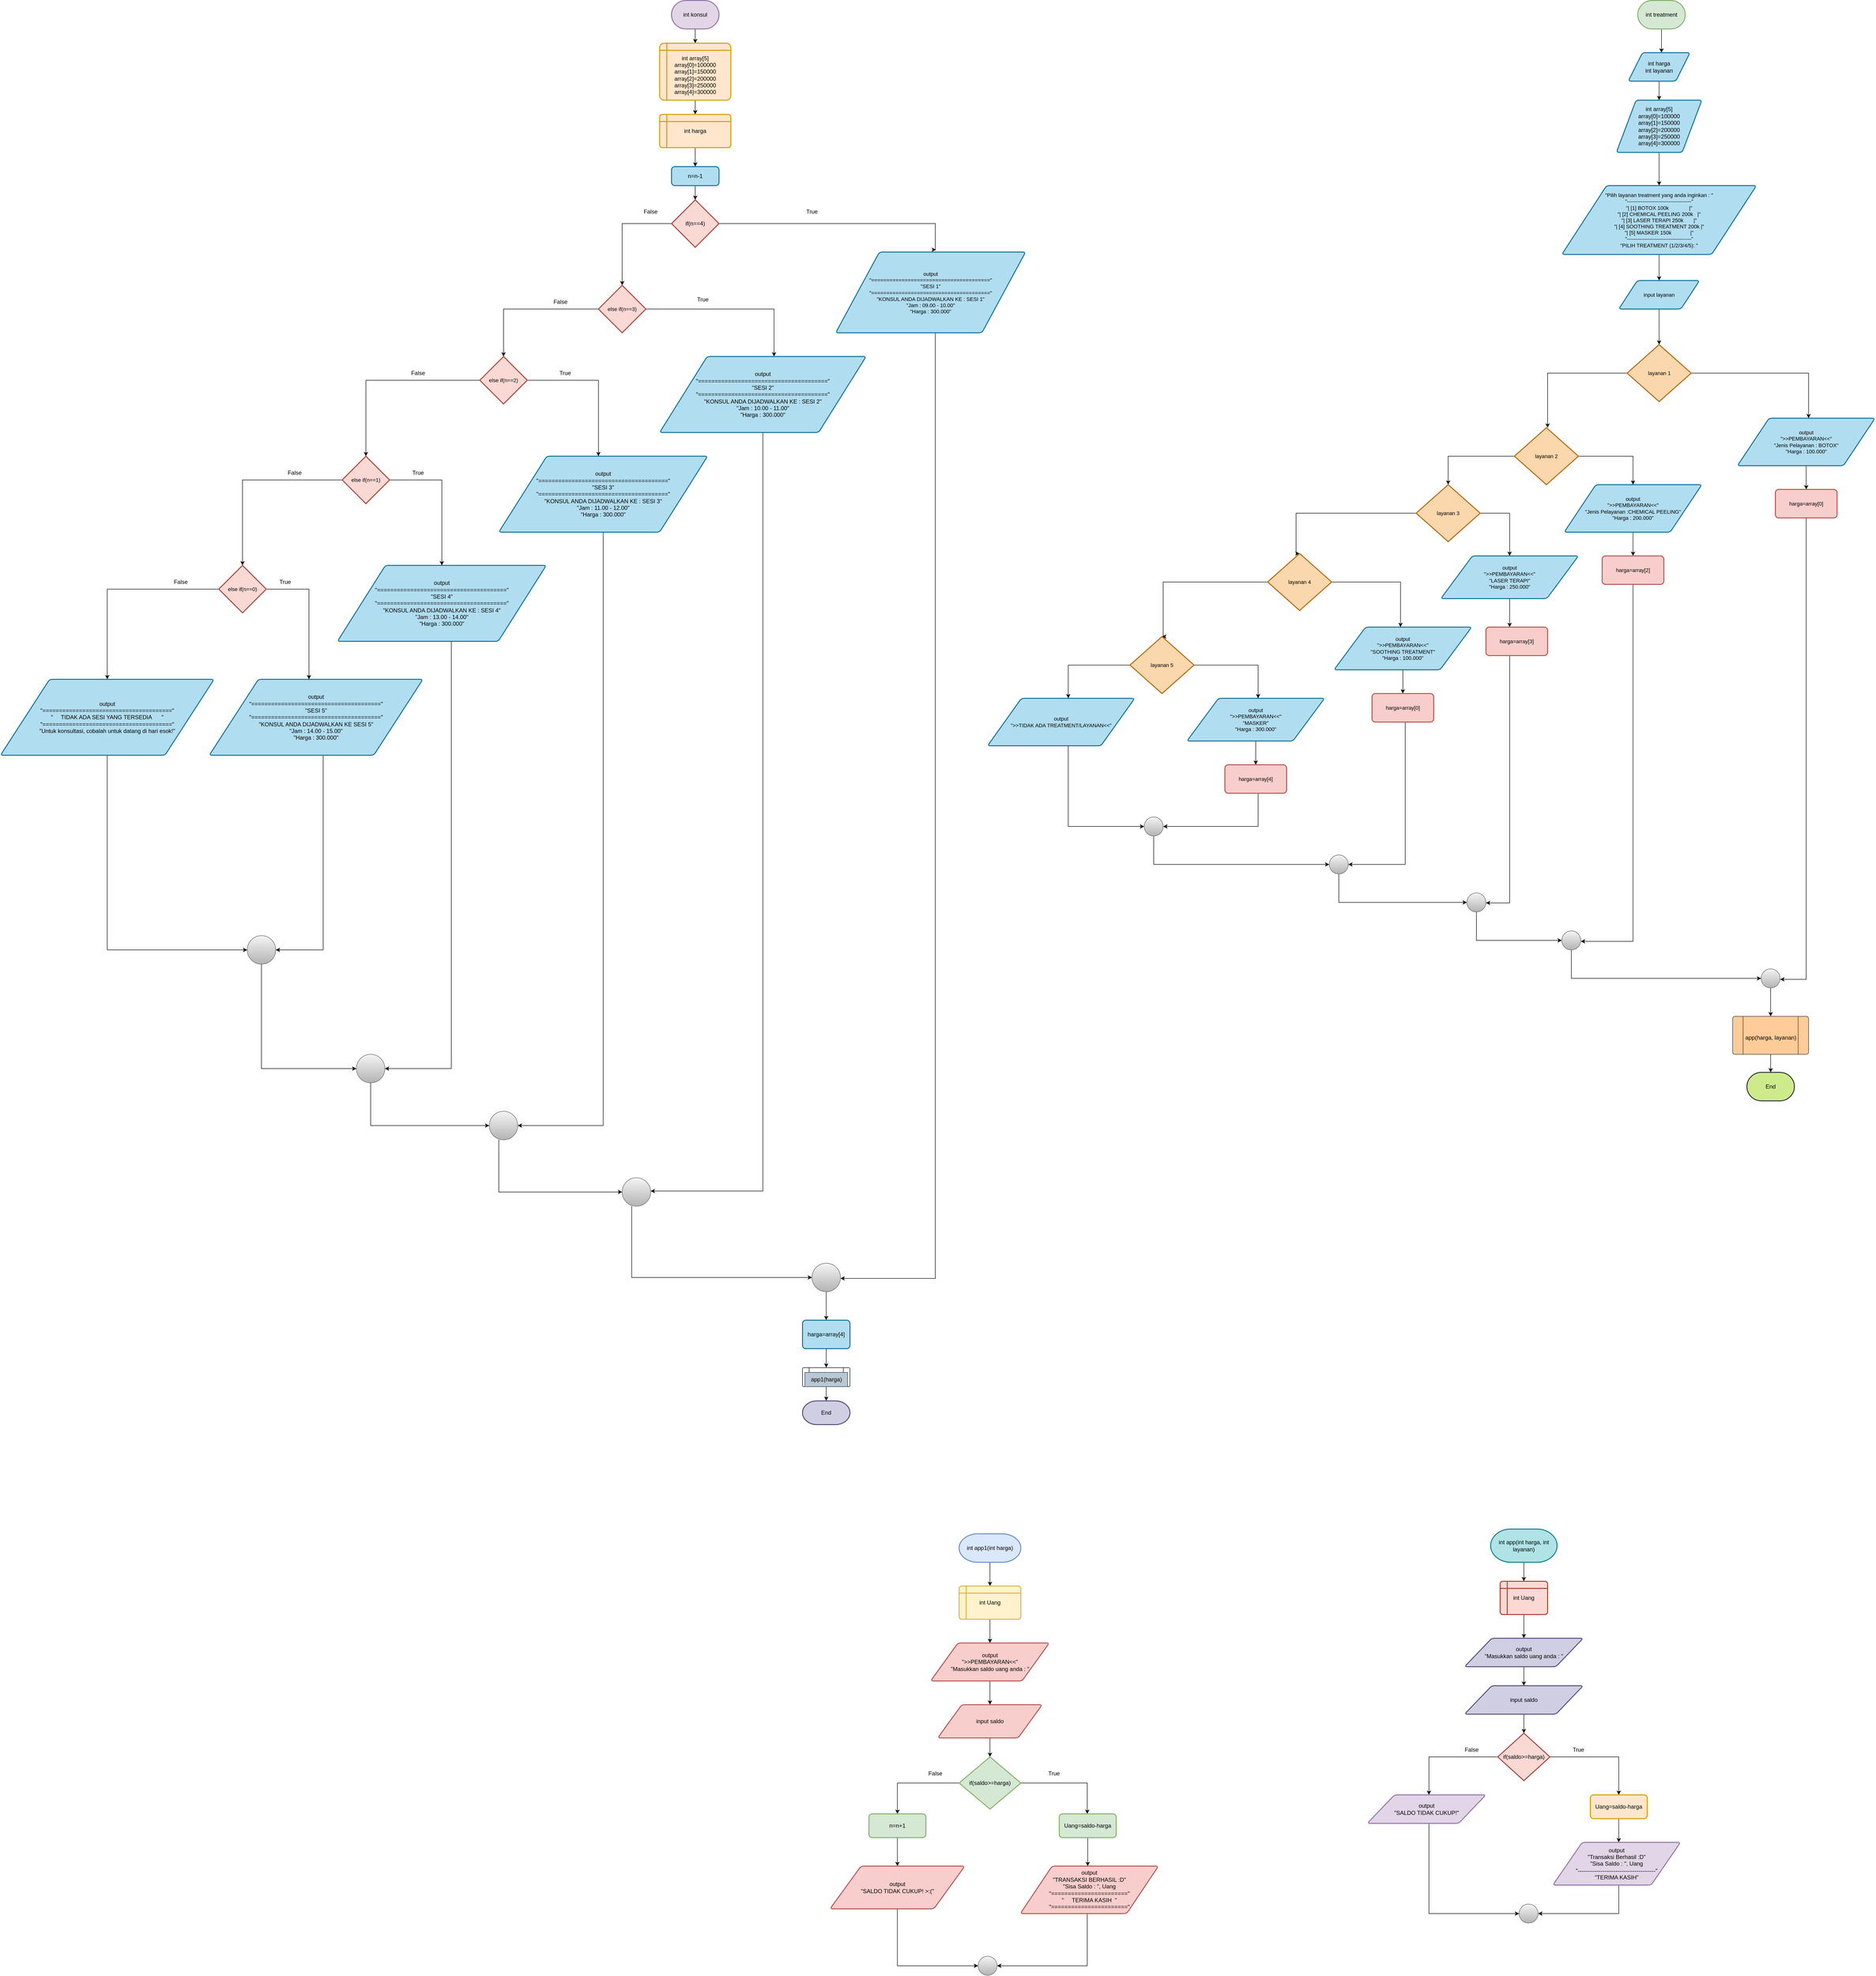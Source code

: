 <mxfile version="20.4.1" type="device"><diagram id="O1ZRAUZPv4iVuHWrABSG" name="Halaman-1"><mxGraphModel dx="5564" dy="2340" grid="1" gridSize="10" guides="1" tooltips="1" connect="1" arrows="1" fold="1" page="1" pageScale="1" pageWidth="827" pageHeight="1169" math="0" shadow="0"><root><mxCell id="0"/><mxCell id="1" parent="0"/><mxCell id="he6EL15KLY7V5rQXGlbi-2" style="edgeStyle=orthogonalEdgeStyle;rounded=0;orthogonalLoop=1;jettySize=auto;html=1;" parent="1" source="he6EL15KLY7V5rQXGlbi-1" target="he6EL15KLY7V5rQXGlbi-3" edge="1"><mxGeometry relative="1" as="geometry"><mxPoint x="414" y="120" as="targetPoint"/></mxGeometry></mxCell><mxCell id="he6EL15KLY7V5rQXGlbi-1" value="int konsul" style="strokeWidth=2;html=1;shape=mxgraph.flowchart.terminator;whiteSpace=wrap;fillColor=#e1d5e7;strokeColor=#9673a6;" parent="1" vertex="1"><mxGeometry x="364" y="20" width="100" height="60" as="geometry"/></mxCell><mxCell id="he6EL15KLY7V5rQXGlbi-5" style="edgeStyle=orthogonalEdgeStyle;rounded=0;orthogonalLoop=1;jettySize=auto;html=1;" parent="1" source="he6EL15KLY7V5rQXGlbi-3" edge="1"><mxGeometry relative="1" as="geometry"><mxPoint x="414" y="260" as="targetPoint"/></mxGeometry></mxCell><mxCell id="he6EL15KLY7V5rQXGlbi-3" value="&lt;br&gt;&lt;div&gt;int array[5]&lt;/div&gt;&lt;div&gt;array[0]=100000&lt;/div&gt;&lt;div&gt;array[1]=150000&lt;/div&gt;&lt;div&gt;array[2]=200000&lt;/div&gt;&lt;div&gt;array[3]=250000&lt;/div&gt;&lt;div&gt;array[4]=300000&lt;/div&gt;" style="shape=internalStorage;whiteSpace=wrap;html=1;dx=15;dy=15;rounded=1;arcSize=8;strokeWidth=2;fillColor=#ffe6cc;strokeColor=#d79b00;" parent="1" vertex="1"><mxGeometry x="339" y="110" width="150" height="120" as="geometry"/></mxCell><mxCell id="he6EL15KLY7V5rQXGlbi-7" style="edgeStyle=orthogonalEdgeStyle;rounded=0;orthogonalLoop=1;jettySize=auto;html=1;entryX=0.5;entryY=0;entryDx=0;entryDy=0;" parent="1" source="he6EL15KLY7V5rQXGlbi-4" target="he6EL15KLY7V5rQXGlbi-6" edge="1"><mxGeometry relative="1" as="geometry"/></mxCell><mxCell id="he6EL15KLY7V5rQXGlbi-4" value="int harga" style="shape=internalStorage;whiteSpace=wrap;html=1;dx=15;dy=15;rounded=1;arcSize=8;strokeWidth=2;fillColor=#ffe6cc;strokeColor=#d79b00;" parent="1" vertex="1"><mxGeometry x="339" y="260" width="150" height="70" as="geometry"/></mxCell><mxCell id="he6EL15KLY7V5rQXGlbi-8" style="edgeStyle=orthogonalEdgeStyle;rounded=0;orthogonalLoop=1;jettySize=auto;html=1;" parent="1" source="he6EL15KLY7V5rQXGlbi-6" target="he6EL15KLY7V5rQXGlbi-9" edge="1"><mxGeometry relative="1" as="geometry"><mxPoint x="414" y="440" as="targetPoint"/></mxGeometry></mxCell><mxCell id="he6EL15KLY7V5rQXGlbi-6" value="n=n-1" style="rounded=1;whiteSpace=wrap;html=1;absoluteArcSize=1;arcSize=14;strokeWidth=2;fillColor=#b1ddf0;strokeColor=#10739e;" parent="1" vertex="1"><mxGeometry x="364" y="370" width="100" height="40" as="geometry"/></mxCell><mxCell id="pdS1WHTxFjm4TJ3NoLEW-1" style="edgeStyle=orthogonalEdgeStyle;rounded=0;orthogonalLoop=1;jettySize=auto;html=1;entryX=0.5;entryY=0;entryDx=0;entryDy=0;entryPerimeter=0;" parent="1" source="he6EL15KLY7V5rQXGlbi-9" target="he6EL15KLY7V5rQXGlbi-14" edge="1"><mxGeometry relative="1" as="geometry"/></mxCell><mxCell id="ddbfSsPM54W3wrU79v9C-1" style="edgeStyle=orthogonalEdgeStyle;rounded=0;orthogonalLoop=1;jettySize=auto;html=1;entryX=0.528;entryY=-0.028;entryDx=0;entryDy=0;entryPerimeter=0;" edge="1" parent="1" source="he6EL15KLY7V5rQXGlbi-9" target="he6EL15KLY7V5rQXGlbi-11"><mxGeometry relative="1" as="geometry"><mxPoint x="920" y="490" as="targetPoint"/><Array as="points"><mxPoint x="920" y="490"/><mxPoint x="920" y="545"/></Array></mxGeometry></mxCell><mxCell id="he6EL15KLY7V5rQXGlbi-9" value="&lt;span style=&quot;&quot;&gt;&#9;&lt;/span&gt;if(n==4)" style="strokeWidth=2;html=1;shape=mxgraph.flowchart.decision;whiteSpace=wrap;fillColor=#fad9d5;strokeColor=#ae4132;" parent="1" vertex="1"><mxGeometry x="364" y="440" width="100" height="100" as="geometry"/></mxCell><mxCell id="pdS1WHTxFjm4TJ3NoLEW-65" style="edgeStyle=orthogonalEdgeStyle;rounded=0;orthogonalLoop=1;jettySize=auto;html=1;" parent="1" source="he6EL15KLY7V5rQXGlbi-11" edge="1"><mxGeometry relative="1" as="geometry"><mxPoint x="720" y="2712" as="targetPoint"/><Array as="points"><mxPoint x="920" y="2712"/></Array></mxGeometry></mxCell><mxCell id="he6EL15KLY7V5rQXGlbi-11" value="&lt;div style=&quot;&quot;&gt;&lt;span style=&quot;font-size: 11px; background-color: initial;&quot;&gt;output&lt;/span&gt;&lt;/div&gt;&lt;div style=&quot;font-size: 11px;&quot;&gt;&lt;font style=&quot;font-size: 11px;&quot;&gt;&quot;=======================================&quot;&lt;/font&gt;&lt;/div&gt;&lt;div style=&quot;font-size: 11px;&quot;&gt;&lt;font style=&quot;font-size: 11px;&quot;&gt;&quot;SESI 1&quot;&lt;/font&gt;&lt;/div&gt;&lt;div style=&quot;font-size: 11px;&quot;&gt;&lt;font style=&quot;font-size: 11px;&quot;&gt;&quot;=======================================&quot;&lt;/font&gt;&lt;/div&gt;&lt;div style=&quot;font-size: 11px;&quot;&gt;&lt;font style=&quot;font-size: 11px;&quot;&gt;&quot;KONSUL ANDA DIJADWALKAN KE : SESI 1&quot;&lt;/font&gt;&lt;/div&gt;&lt;div style=&quot;font-size: 11px;&quot;&gt;&lt;font style=&quot;font-size: 11px;&quot;&gt;&quot;Jam : 09.00 - 10.00&quot;&lt;/font&gt;&lt;/div&gt;&lt;div style=&quot;font-size: 11px;&quot;&gt;&lt;font style=&quot;font-size: 11px;&quot;&gt;&quot;Harga : 300.000&quot;&lt;/font&gt;&lt;/div&gt;" style="shape=parallelogram;html=1;strokeWidth=2;perimeter=parallelogramPerimeter;whiteSpace=wrap;rounded=1;arcSize=12;size=0.23;align=center;fillColor=#b1ddf0;strokeColor=#10739e;" parent="1" vertex="1"><mxGeometry x="710" y="550" width="400" height="170" as="geometry"/></mxCell><mxCell id="pdS1WHTxFjm4TJ3NoLEW-7" style="edgeStyle=orthogonalEdgeStyle;rounded=0;orthogonalLoop=1;jettySize=auto;html=1;entryX=0.5;entryY=0;entryDx=0;entryDy=0;entryPerimeter=0;" parent="1" source="he6EL15KLY7V5rQXGlbi-14" target="pdS1WHTxFjm4TJ3NoLEW-12" edge="1"><mxGeometry relative="1" as="geometry"><mxPoint x="10" y="760" as="targetPoint"/><Array as="points"><mxPoint x="10" y="670"/></Array></mxGeometry></mxCell><mxCell id="pdS1WHTxFjm4TJ3NoLEW-11" style="edgeStyle=orthogonalEdgeStyle;rounded=0;orthogonalLoop=1;jettySize=auto;html=1;" parent="1" source="he6EL15KLY7V5rQXGlbi-14" target="pdS1WHTxFjm4TJ3NoLEW-2" edge="1"><mxGeometry relative="1" as="geometry"><mxPoint x="580" y="670" as="targetPoint"/><Array as="points"><mxPoint x="580" y="670"/></Array></mxGeometry></mxCell><mxCell id="he6EL15KLY7V5rQXGlbi-14" value="else if(n==3)" style="strokeWidth=2;html=1;shape=mxgraph.flowchart.decision;whiteSpace=wrap;fontSize=11;fillColor=#fad9d5;strokeColor=#ae4132;" parent="1" vertex="1"><mxGeometry x="210" y="620" width="100" height="100" as="geometry"/></mxCell><mxCell id="pdS1WHTxFjm4TJ3NoLEW-61" style="edgeStyle=orthogonalEdgeStyle;rounded=0;orthogonalLoop=1;jettySize=auto;html=1;" parent="1" source="pdS1WHTxFjm4TJ3NoLEW-2" edge="1"><mxGeometry relative="1" as="geometry"><mxPoint x="320" y="2528" as="targetPoint"/><Array as="points"><mxPoint x="557" y="2528"/></Array></mxGeometry></mxCell><mxCell id="pdS1WHTxFjm4TJ3NoLEW-2" value="&lt;div style=&quot;&quot;&gt;&lt;div&gt;output&lt;/div&gt;&lt;div&gt;&quot;=======================================&quot;&lt;/div&gt;&lt;div&gt;&quot;SESI 2&quot;&lt;/div&gt;&lt;div&gt;&quot;=======================================&quot;&lt;/div&gt;&lt;div&gt;&quot;KONSUL ANDA DIJADWALKAN KE : SESI 2&quot;&lt;/div&gt;&lt;div&gt;&quot;Jam : 10.00 - 11.00&quot;&lt;/div&gt;&lt;div&gt;&quot;Harga : 300.000&quot;&lt;/div&gt;&lt;/div&gt;" style="shape=parallelogram;html=1;strokeWidth=2;perimeter=parallelogramPerimeter;whiteSpace=wrap;rounded=1;arcSize=12;size=0.23;align=center;fillColor=#b1ddf0;strokeColor=#10739e;" parent="1" vertex="1"><mxGeometry x="339" y="770" width="435" height="160" as="geometry"/></mxCell><mxCell id="pdS1WHTxFjm4TJ3NoLEW-17" value="" style="edgeStyle=orthogonalEdgeStyle;rounded=0;orthogonalLoop=1;jettySize=auto;html=1;" parent="1" source="pdS1WHTxFjm4TJ3NoLEW-12" edge="1"><mxGeometry relative="1" as="geometry"><mxPoint x="210" y="980" as="targetPoint"/><Array as="points"><mxPoint x="210" y="820"/></Array></mxGeometry></mxCell><mxCell id="pdS1WHTxFjm4TJ3NoLEW-21" style="edgeStyle=orthogonalEdgeStyle;rounded=0;orthogonalLoop=1;jettySize=auto;html=1;" parent="1" source="pdS1WHTxFjm4TJ3NoLEW-12" edge="1"><mxGeometry relative="1" as="geometry"><mxPoint x="-280" y="980" as="targetPoint"/><Array as="points"><mxPoint x="-280" y="820"/></Array></mxGeometry></mxCell><mxCell id="pdS1WHTxFjm4TJ3NoLEW-12" value="else if(n==2)" style="strokeWidth=2;html=1;shape=mxgraph.flowchart.decision;whiteSpace=wrap;fontSize=11;fillColor=#fad9d5;strokeColor=#ae4132;" parent="1" vertex="1"><mxGeometry x="-40" y="770" width="100" height="100" as="geometry"/></mxCell><mxCell id="pdS1WHTxFjm4TJ3NoLEW-13" value="True" style="text;html=1;strokeColor=none;fillColor=none;align=center;verticalAlign=middle;whiteSpace=wrap;rounded=0;" parent="1" vertex="1"><mxGeometry x="400" y="640" width="60" height="20" as="geometry"/></mxCell><mxCell id="pdS1WHTxFjm4TJ3NoLEW-15" value="False" style="text;html=1;strokeColor=none;fillColor=none;align=center;verticalAlign=middle;whiteSpace=wrap;rounded=0;" parent="1" vertex="1"><mxGeometry x="100" y="640" width="60" height="30" as="geometry"/></mxCell><mxCell id="pdS1WHTxFjm4TJ3NoLEW-54" style="edgeStyle=orthogonalEdgeStyle;rounded=0;orthogonalLoop=1;jettySize=auto;html=1;entryX=1;entryY=0.5;entryDx=0;entryDy=0;entryPerimeter=0;" parent="1" source="pdS1WHTxFjm4TJ3NoLEW-19" target="pdS1WHTxFjm4TJ3NoLEW-56" edge="1"><mxGeometry relative="1" as="geometry"><mxPoint x="70" y="2390" as="targetPoint"/><Array as="points"><mxPoint x="220" y="2390"/></Array></mxGeometry></mxCell><mxCell id="pdS1WHTxFjm4TJ3NoLEW-19" value="&lt;div style=&quot;&quot;&gt;output&lt;/div&gt;&lt;div style=&quot;&quot;&gt;&lt;div&gt;&quot;=======================================&quot;&lt;/div&gt;&lt;div&gt;&quot;SESI 3&quot;&lt;/div&gt;&lt;div&gt;&quot;=======================================&quot;&lt;/div&gt;&lt;div&gt;&quot;KONSUL ANDA DIJADWALKAN KE : SESI 3&quot;&lt;/div&gt;&lt;div&gt;&quot;Jam : 11.00 - 12.00&quot;&lt;/div&gt;&lt;div&gt;&quot;Harga : 300.000&quot;&lt;/div&gt;&lt;/div&gt;" style="shape=parallelogram;html=1;strokeWidth=2;perimeter=parallelogramPerimeter;whiteSpace=wrap;rounded=1;arcSize=12;size=0.23;align=center;fillColor=#b1ddf0;strokeColor=#10739e;" parent="1" vertex="1"><mxGeometry y="980" width="440" height="160" as="geometry"/></mxCell><mxCell id="pdS1WHTxFjm4TJ3NoLEW-20" value="True" style="text;html=1;strokeColor=none;fillColor=none;align=center;verticalAlign=middle;whiteSpace=wrap;rounded=0;" parent="1" vertex="1"><mxGeometry x="110" y="790" width="60" height="30" as="geometry"/></mxCell><mxCell id="pdS1WHTxFjm4TJ3NoLEW-23" style="edgeStyle=orthogonalEdgeStyle;rounded=0;orthogonalLoop=1;jettySize=auto;html=1;" parent="1" source="pdS1WHTxFjm4TJ3NoLEW-22" edge="1"><mxGeometry relative="1" as="geometry"><mxPoint x="-120" y="1210" as="targetPoint"/><Array as="points"><mxPoint x="-120" y="1030"/></Array></mxGeometry></mxCell><mxCell id="pdS1WHTxFjm4TJ3NoLEW-25" style="edgeStyle=orthogonalEdgeStyle;rounded=0;orthogonalLoop=1;jettySize=auto;html=1;" parent="1" source="pdS1WHTxFjm4TJ3NoLEW-22" edge="1"><mxGeometry relative="1" as="geometry"><mxPoint x="-540" y="1210" as="targetPoint"/><Array as="points"><mxPoint x="-540" y="1030"/></Array></mxGeometry></mxCell><mxCell id="pdS1WHTxFjm4TJ3NoLEW-22" value="else if(n==1)" style="strokeWidth=2;html=1;shape=mxgraph.flowchart.decision;whiteSpace=wrap;fontSize=11;fillColor=#fad9d5;strokeColor=#ae4132;" parent="1" vertex="1"><mxGeometry x="-330" y="980" width="100" height="100" as="geometry"/></mxCell><mxCell id="pdS1WHTxFjm4TJ3NoLEW-50" style="edgeStyle=orthogonalEdgeStyle;rounded=0;orthogonalLoop=1;jettySize=auto;html=1;entryX=1;entryY=0.5;entryDx=0;entryDy=0;entryPerimeter=0;" parent="1" source="pdS1WHTxFjm4TJ3NoLEW-24" target="pdS1WHTxFjm4TJ3NoLEW-52" edge="1"><mxGeometry relative="1" as="geometry"><mxPoint x="-230" y="2270" as="targetPoint"/><Array as="points"><mxPoint x="-100" y="2270"/></Array></mxGeometry></mxCell><mxCell id="pdS1WHTxFjm4TJ3NoLEW-24" value="&lt;div style=&quot;&quot;&gt;output&lt;/div&gt;&lt;div style=&quot;&quot;&gt;&lt;div&gt;&quot;=======================================&quot;&lt;/div&gt;&lt;div&gt;&quot;SESI 4&quot;&lt;/div&gt;&lt;div&gt;&quot;=======================================&quot;&lt;/div&gt;&lt;div&gt;&quot;KONSUL ANDA DIJADWALKAN KE : SESI 4&quot;&lt;/div&gt;&lt;div&gt;&quot;Jam : 13.00 - 14.00&quot;&lt;/div&gt;&lt;div&gt;&quot;Harga : 300.000&quot;&lt;/div&gt;&lt;/div&gt;" style="shape=parallelogram;html=1;strokeWidth=2;perimeter=parallelogramPerimeter;whiteSpace=wrap;rounded=1;arcSize=12;size=0.23;align=center;fillColor=#b1ddf0;strokeColor=#10739e;" parent="1" vertex="1"><mxGeometry x="-340" y="1210" width="440" height="160" as="geometry"/></mxCell><mxCell id="pdS1WHTxFjm4TJ3NoLEW-27" style="edgeStyle=orthogonalEdgeStyle;rounded=0;orthogonalLoop=1;jettySize=auto;html=1;" parent="1" source="pdS1WHTxFjm4TJ3NoLEW-26" edge="1"><mxGeometry relative="1" as="geometry"><mxPoint x="-400" y="1450" as="targetPoint"/><Array as="points"><mxPoint x="-400" y="1260"/></Array></mxGeometry></mxCell><mxCell id="ywxwC7CIy42rauaIwRiZ-1" style="edgeStyle=orthogonalEdgeStyle;rounded=0;orthogonalLoop=1;jettySize=auto;html=1;entryX=0.5;entryY=0;entryDx=0;entryDy=0;" parent="1" source="pdS1WHTxFjm4TJ3NoLEW-26" target="pdS1WHTxFjm4TJ3NoLEW-40" edge="1"><mxGeometry relative="1" as="geometry"/></mxCell><mxCell id="pdS1WHTxFjm4TJ3NoLEW-26" value="else if(n==0)" style="strokeWidth=2;html=1;shape=mxgraph.flowchart.decision;whiteSpace=wrap;fontSize=11;fillColor=#fad9d5;strokeColor=#ae4132;" parent="1" vertex="1"><mxGeometry x="-590" y="1210" width="100" height="100" as="geometry"/></mxCell><mxCell id="pdS1WHTxFjm4TJ3NoLEW-30" value="False" style="text;html=1;strokeColor=none;fillColor=none;align=center;verticalAlign=middle;whiteSpace=wrap;rounded=0;" parent="1" vertex="1"><mxGeometry x="-200" y="790" width="60" height="30" as="geometry"/></mxCell><mxCell id="pdS1WHTxFjm4TJ3NoLEW-31" value="True" style="text;html=1;strokeColor=none;fillColor=none;align=center;verticalAlign=middle;whiteSpace=wrap;rounded=0;" parent="1" vertex="1"><mxGeometry x="-200" y="1000" width="60" height="30" as="geometry"/></mxCell><mxCell id="pdS1WHTxFjm4TJ3NoLEW-32" value="False" style="text;html=1;strokeColor=none;fillColor=none;align=center;verticalAlign=middle;whiteSpace=wrap;rounded=0;" parent="1" vertex="1"><mxGeometry x="-460" y="1000" width="60" height="30" as="geometry"/></mxCell><mxCell id="pdS1WHTxFjm4TJ3NoLEW-34" value="False" style="text;html=1;strokeColor=none;fillColor=none;align=center;verticalAlign=middle;whiteSpace=wrap;rounded=0;" parent="1" vertex="1"><mxGeometry x="-700" y="1230" width="60" height="30" as="geometry"/></mxCell><mxCell id="pdS1WHTxFjm4TJ3NoLEW-48" style="edgeStyle=orthogonalEdgeStyle;rounded=0;orthogonalLoop=1;jettySize=auto;html=1;" parent="1" source="pdS1WHTxFjm4TJ3NoLEW-35" edge="1"><mxGeometry relative="1" as="geometry"><mxPoint x="-470" y="2020" as="targetPoint"/><Array as="points"><mxPoint x="-370" y="2020"/></Array></mxGeometry></mxCell><mxCell id="pdS1WHTxFjm4TJ3NoLEW-35" value="&lt;div style=&quot;&quot;&gt;output&lt;/div&gt;&lt;div style=&quot;&quot;&gt;&lt;div&gt;&quot;=======================================&quot;&lt;/div&gt;&lt;div&gt;&quot;SESI 5&quot;&lt;/div&gt;&lt;div&gt;&quot;=======================================&quot;&lt;/div&gt;&lt;div&gt;&quot;KONSUL ANDA DIJADWALKAN KE SESI 5&quot;&lt;/div&gt;&lt;div&gt;&quot;Jam : 14.00 - 15.00&quot;&lt;/div&gt;&lt;div&gt;&quot;Harga : 300.000&quot;&lt;/div&gt;&lt;/div&gt;" style="shape=parallelogram;html=1;strokeWidth=2;perimeter=parallelogramPerimeter;whiteSpace=wrap;rounded=1;arcSize=12;size=0.23;align=center;fillColor=#b1ddf0;strokeColor=#10739e;" parent="1" vertex="1"><mxGeometry x="-610" y="1450" width="450" height="160" as="geometry"/></mxCell><mxCell id="ywxwC7CIy42rauaIwRiZ-2" style="edgeStyle=orthogonalEdgeStyle;rounded=0;orthogonalLoop=1;jettySize=auto;html=1;entryX=0;entryY=0.5;entryDx=0;entryDy=0;entryPerimeter=0;exitX=0.5;exitY=1;exitDx=0;exitDy=0;" parent="1" source="pdS1WHTxFjm4TJ3NoLEW-40" target="pdS1WHTxFjm4TJ3NoLEW-49" edge="1"><mxGeometry relative="1" as="geometry"/></mxCell><mxCell id="pdS1WHTxFjm4TJ3NoLEW-40" value="&lt;div style=&quot;&quot;&gt;output&lt;/div&gt;&lt;div style=&quot;&quot;&gt;&lt;div&gt;&quot;=======================================&quot;&lt;/div&gt;&lt;div&gt;&quot;&amp;nbsp; &amp;nbsp; &amp;nbsp;TIDAK ADA SESI YANG TERSEDIA&amp;nbsp; &amp;nbsp; &amp;nbsp; &quot;&lt;/div&gt;&lt;div&gt;&quot;=======================================&quot;&lt;/div&gt;&lt;div&gt;&quot;Untuk konsultasi, cobalah untuk datang di hari esok!&quot;&lt;/div&gt;&lt;/div&gt;" style="shape=parallelogram;html=1;strokeWidth=2;perimeter=parallelogramPerimeter;whiteSpace=wrap;rounded=1;arcSize=12;size=0.23;align=center;fillColor=#b1ddf0;strokeColor=#10739e;" parent="1" vertex="1"><mxGeometry x="-1050" y="1450" width="450" height="160" as="geometry"/></mxCell><mxCell id="pdS1WHTxFjm4TJ3NoLEW-51" style="edgeStyle=orthogonalEdgeStyle;rounded=0;orthogonalLoop=1;jettySize=auto;html=1;" parent="1" source="pdS1WHTxFjm4TJ3NoLEW-49" edge="1"><mxGeometry relative="1" as="geometry"><mxPoint x="-300" y="2270" as="targetPoint"/><Array as="points"><mxPoint x="-500" y="2270"/></Array></mxGeometry></mxCell><mxCell id="pdS1WHTxFjm4TJ3NoLEW-49" value="" style="verticalLabelPosition=bottom;verticalAlign=top;html=1;shape=mxgraph.flowchart.on-page_reference;shadow=0;fillColor=#f5f5f5;strokeColor=#666666;gradientColor=#b3b3b3;" parent="1" vertex="1"><mxGeometry x="-530" y="1990" width="60" height="60" as="geometry"/></mxCell><mxCell id="pdS1WHTxFjm4TJ3NoLEW-55" style="edgeStyle=orthogonalEdgeStyle;rounded=0;orthogonalLoop=1;jettySize=auto;html=1;" parent="1" source="pdS1WHTxFjm4TJ3NoLEW-52" edge="1"><mxGeometry relative="1" as="geometry"><mxPoint x="-20" y="2390" as="targetPoint"/><Array as="points"><mxPoint x="-270" y="2390"/><mxPoint x="-20" y="2390"/></Array></mxGeometry></mxCell><mxCell id="pdS1WHTxFjm4TJ3NoLEW-52" value="" style="verticalLabelPosition=bottom;verticalAlign=top;html=1;shape=mxgraph.flowchart.on-page_reference;shadow=0;fillColor=#f5f5f5;strokeColor=#666666;gradientColor=#b3b3b3;" parent="1" vertex="1"><mxGeometry x="-300" y="2240" width="60" height="60" as="geometry"/></mxCell><mxCell id="pdS1WHTxFjm4TJ3NoLEW-62" style="edgeStyle=orthogonalEdgeStyle;rounded=0;orthogonalLoop=1;jettySize=auto;html=1;" parent="1" source="pdS1WHTxFjm4TJ3NoLEW-56" edge="1"><mxGeometry relative="1" as="geometry"><mxPoint x="260" y="2530" as="targetPoint"/><Array as="points"><mxPoint y="2530"/><mxPoint x="240" y="2530"/></Array></mxGeometry></mxCell><mxCell id="pdS1WHTxFjm4TJ3NoLEW-56" value="" style="verticalLabelPosition=bottom;verticalAlign=top;html=1;shape=mxgraph.flowchart.on-page_reference;shadow=0;fillColor=#f5f5f5;strokeColor=#666666;gradientColor=#b3b3b3;" parent="1" vertex="1"><mxGeometry x="-20" y="2360" width="60" height="60" as="geometry"/></mxCell><mxCell id="pdS1WHTxFjm4TJ3NoLEW-57" value="True" style="text;html=1;strokeColor=none;fillColor=none;align=center;verticalAlign=middle;whiteSpace=wrap;rounded=0;" parent="1" vertex="1"><mxGeometry x="-480" y="1230" width="60" height="30" as="geometry"/></mxCell><mxCell id="pdS1WHTxFjm4TJ3NoLEW-58" value="True" style="text;html=1;strokeColor=none;fillColor=none;align=center;verticalAlign=middle;whiteSpace=wrap;rounded=0;" parent="1" vertex="1"><mxGeometry x="630" y="455" width="60" height="20" as="geometry"/></mxCell><mxCell id="pdS1WHTxFjm4TJ3NoLEW-59" value="False" style="text;html=1;strokeColor=none;fillColor=none;align=center;verticalAlign=middle;whiteSpace=wrap;rounded=0;" parent="1" vertex="1"><mxGeometry x="290" y="450" width="60" height="30" as="geometry"/></mxCell><mxCell id="pdS1WHTxFjm4TJ3NoLEW-67" style="edgeStyle=orthogonalEdgeStyle;rounded=0;orthogonalLoop=1;jettySize=auto;html=1;entryX=0;entryY=0.5;entryDx=0;entryDy=0;entryPerimeter=0;" parent="1" source="pdS1WHTxFjm4TJ3NoLEW-64" target="pdS1WHTxFjm4TJ3NoLEW-66" edge="1"><mxGeometry relative="1" as="geometry"><mxPoint x="290" y="2720" as="targetPoint"/><Array as="points"><mxPoint x="280" y="2710"/></Array></mxGeometry></mxCell><mxCell id="pdS1WHTxFjm4TJ3NoLEW-64" value="" style="verticalLabelPosition=bottom;verticalAlign=top;html=1;shape=mxgraph.flowchart.on-page_reference;shadow=0;fillColor=#f5f5f5;strokeColor=#666666;gradientColor=#b3b3b3;" parent="1" vertex="1"><mxGeometry x="260" y="2500" width="60" height="60" as="geometry"/></mxCell><mxCell id="pdS1WHTxFjm4TJ3NoLEW-68" style="edgeStyle=orthogonalEdgeStyle;rounded=0;orthogonalLoop=1;jettySize=auto;html=1;" parent="1" source="pdS1WHTxFjm4TJ3NoLEW-66" edge="1"><mxGeometry relative="1" as="geometry"><mxPoint x="690" y="2800" as="targetPoint"/></mxGeometry></mxCell><mxCell id="pdS1WHTxFjm4TJ3NoLEW-66" value="" style="verticalLabelPosition=bottom;verticalAlign=top;html=1;shape=mxgraph.flowchart.on-page_reference;shadow=0;fillColor=#f5f5f5;strokeColor=#666666;gradientColor=#b3b3b3;" parent="1" vertex="1"><mxGeometry x="660" y="2680" width="60" height="60" as="geometry"/></mxCell><mxCell id="pdS1WHTxFjm4TJ3NoLEW-71" style="edgeStyle=orthogonalEdgeStyle;rounded=0;orthogonalLoop=1;jettySize=auto;html=1;" parent="1" source="pdS1WHTxFjm4TJ3NoLEW-70" target="pdS1WHTxFjm4TJ3NoLEW-72" edge="1"><mxGeometry relative="1" as="geometry"><mxPoint x="690.0" y="2910" as="targetPoint"/></mxGeometry></mxCell><mxCell id="pdS1WHTxFjm4TJ3NoLEW-70" value="harga=array[4]" style="rounded=1;whiteSpace=wrap;html=1;absoluteArcSize=1;arcSize=14;strokeWidth=2;shadow=0;fillColor=#b1ddf0;strokeColor=#10739e;" parent="1" vertex="1"><mxGeometry x="640" y="2800" width="100" height="60" as="geometry"/></mxCell><mxCell id="pdS1WHTxFjm4TJ3NoLEW-72" value="" style="verticalLabelPosition=bottom;verticalAlign=top;html=1;shape=process;whiteSpace=wrap;rounded=1;size=0.14;arcSize=6;shadow=0;" parent="1" vertex="1"><mxGeometry x="640" y="2900" width="100" height="40" as="geometry"/></mxCell><mxCell id="pdS1WHTxFjm4TJ3NoLEW-75" style="edgeStyle=orthogonalEdgeStyle;rounded=0;orthogonalLoop=1;jettySize=auto;html=1;" parent="1" source="pdS1WHTxFjm4TJ3NoLEW-73" target="pdS1WHTxFjm4TJ3NoLEW-76" edge="1"><mxGeometry relative="1" as="geometry"><mxPoint x="690" y="2970" as="targetPoint"/></mxGeometry></mxCell><mxCell id="pdS1WHTxFjm4TJ3NoLEW-73" value="app1(harga)" style="text;html=1;align=center;verticalAlign=middle;resizable=0;points=[];autosize=1;strokeColor=#23445d;fillColor=#bac8d3;" parent="1" vertex="1"><mxGeometry x="645" y="2910" width="90" height="30" as="geometry"/></mxCell><mxCell id="pdS1WHTxFjm4TJ3NoLEW-76" value="End" style="strokeWidth=2;html=1;shape=mxgraph.flowchart.terminator;whiteSpace=wrap;shadow=0;fillColor=#d0cee2;strokeColor=#56517e;" parent="1" vertex="1"><mxGeometry x="640" y="2970" width="100" height="50" as="geometry"/></mxCell><mxCell id="pdS1WHTxFjm4TJ3NoLEW-78" style="edgeStyle=orthogonalEdgeStyle;rounded=0;orthogonalLoop=1;jettySize=auto;html=1;fontFamily=Helvetica;fontSize=12;fontColor=default;" parent="1" source="pdS1WHTxFjm4TJ3NoLEW-77" edge="1"><mxGeometry relative="1" as="geometry"><mxPoint x="2450" y="130" as="targetPoint"/></mxGeometry></mxCell><mxCell id="pdS1WHTxFjm4TJ3NoLEW-77" value="int treatment" style="strokeWidth=2;html=1;shape=mxgraph.flowchart.terminator;whiteSpace=wrap;shadow=0;fontFamily=Helvetica;fontSize=12;fillColor=#d5e8d4;strokeColor=#82b366;" parent="1" vertex="1"><mxGeometry x="2400" y="20" width="100" height="60" as="geometry"/></mxCell><mxCell id="pdS1WHTxFjm4TJ3NoLEW-80" style="edgeStyle=orthogonalEdgeStyle;rounded=0;orthogonalLoop=1;jettySize=auto;html=1;fontFamily=Helvetica;fontSize=12;fontColor=default;" parent="1" source="pdS1WHTxFjm4TJ3NoLEW-79" target="pdS1WHTxFjm4TJ3NoLEW-81" edge="1"><mxGeometry relative="1" as="geometry"><mxPoint x="2445" y="240" as="targetPoint"/></mxGeometry></mxCell><mxCell id="pdS1WHTxFjm4TJ3NoLEW-79" value="&lt;div&gt;int harga&lt;/div&gt;&lt;div&gt;&lt;span style=&quot;&quot;&gt;&#9;&lt;/span&gt;int layanan&lt;/div&gt;" style="shape=parallelogram;html=1;strokeWidth=2;perimeter=parallelogramPerimeter;whiteSpace=wrap;rounded=1;arcSize=12;size=0.23;shadow=0;fontFamily=Helvetica;fontSize=12;fillColor=#b1ddf0;strokeColor=#10739e;" parent="1" vertex="1"><mxGeometry x="2380" y="130" width="130" height="60" as="geometry"/></mxCell><mxCell id="pdS1WHTxFjm4TJ3NoLEW-89" style="edgeStyle=orthogonalEdgeStyle;rounded=0;orthogonalLoop=1;jettySize=auto;html=1;entryX=0.5;entryY=0;entryDx=0;entryDy=0;fontFamily=Helvetica;fontSize=11;fontColor=default;" parent="1" source="pdS1WHTxFjm4TJ3NoLEW-81" target="pdS1WHTxFjm4TJ3NoLEW-83" edge="1"><mxGeometry relative="1" as="geometry"/></mxCell><mxCell id="pdS1WHTxFjm4TJ3NoLEW-81" value="&lt;div&gt;int array[5]&lt;/div&gt;&lt;div&gt;array[0]=100000&lt;/div&gt;&lt;div&gt;array[1]=150000&lt;/div&gt;&lt;div&gt;array[2]=200000&lt;/div&gt;&lt;div&gt;array[3]=250000&lt;/div&gt;&lt;div&gt;array[4]=300000&lt;/div&gt;" style="shape=parallelogram;html=1;strokeWidth=2;perimeter=parallelogramPerimeter;whiteSpace=wrap;rounded=1;arcSize=12;size=0.23;shadow=0;fontFamily=Helvetica;fontSize=12;fillColor=#b1ddf0;strokeColor=#10739e;" parent="1" vertex="1"><mxGeometry x="2355" y="230" width="180" height="110" as="geometry"/></mxCell><mxCell id="pdS1WHTxFjm4TJ3NoLEW-90" style="edgeStyle=orthogonalEdgeStyle;rounded=0;orthogonalLoop=1;jettySize=auto;html=1;fontFamily=Helvetica;fontSize=11;fontColor=default;" parent="1" source="pdS1WHTxFjm4TJ3NoLEW-83" target="pdS1WHTxFjm4TJ3NoLEW-91" edge="1"><mxGeometry relative="1" as="geometry"><mxPoint x="2445" y="630" as="targetPoint"/></mxGeometry></mxCell><mxCell id="pdS1WHTxFjm4TJ3NoLEW-83" value="&lt;div style=&quot;font-size: 11px;&quot;&gt;&quot;Pilih layanan treatment yang anda inginkan : &quot;&lt;/div&gt;&lt;div style=&quot;font-size: 11px;&quot;&gt;&quot;-------------------------------------&quot;&lt;/div&gt;&lt;div style=&quot;font-size: 11px;&quot;&gt;&quot;|&amp;nbsp;[1] BOTOX 100k&amp;nbsp; &amp;nbsp; &amp;nbsp; &amp;nbsp; &amp;nbsp; &amp;nbsp; &amp;nbsp; |&quot;&lt;/div&gt;&lt;div style=&quot;font-size: 11px;&quot;&gt;&quot;|&amp;nbsp;[2] CHEMICAL PEELING 200k&amp;nbsp; &amp;nbsp;|&quot;&lt;/div&gt;&lt;div style=&quot;font-size: 11px;&quot;&gt;&quot;|&amp;nbsp;[3] LASER TERAPI 250k&amp;nbsp; &amp;nbsp; &amp;nbsp; &amp;nbsp;|&quot;&lt;/div&gt;&lt;div style=&quot;font-size: 11px;&quot;&gt;&quot;|&amp;nbsp;[4] SOOTHING TREATMENT 200k |&quot;&lt;/div&gt;&lt;div style=&quot;font-size: 11px;&quot;&gt;&quot;|&amp;nbsp;[5] MASKER 150k&amp;nbsp; &amp;nbsp; &amp;nbsp; &amp;nbsp; &amp;nbsp; &amp;nbsp; &amp;nbsp;|&quot;&lt;/div&gt;&lt;div style=&quot;font-size: 11px;&quot;&gt;&quot;-------------------------------------&quot;&lt;/div&gt;&lt;div style=&quot;font-size: 11px;&quot;&gt;&quot;PILIH TREATMENT (1/2/3/4/5): &quot;&lt;/div&gt;" style="shape=parallelogram;html=1;strokeWidth=2;perimeter=parallelogramPerimeter;whiteSpace=wrap;rounded=1;arcSize=12;size=0.23;shadow=0;fontFamily=Helvetica;fontSize=12;fillColor=#b1ddf0;strokeColor=#10739e;" parent="1" vertex="1"><mxGeometry x="2240" y="410" width="410" height="145" as="geometry"/></mxCell><mxCell id="pdS1WHTxFjm4TJ3NoLEW-85" value="&lt;div style=&quot;font-size: 11px;&quot;&gt;&lt;br&gt;&lt;/div&gt;" style="text;html=1;align=center;verticalAlign=middle;resizable=0;points=[];autosize=1;strokeColor=none;fillColor=none;fontSize=12;fontFamily=Helvetica;fontColor=default;strokeWidth=1;" parent="1" vertex="1"><mxGeometry x="2795" y="540" width="20" height="30" as="geometry"/></mxCell><mxCell id="pdS1WHTxFjm4TJ3NoLEW-92" style="edgeStyle=orthogonalEdgeStyle;rounded=0;orthogonalLoop=1;jettySize=auto;html=1;fontFamily=Helvetica;fontSize=11;fontColor=default;" parent="1" source="pdS1WHTxFjm4TJ3NoLEW-91" target="pdS1WHTxFjm4TJ3NoLEW-93" edge="1"><mxGeometry relative="1" as="geometry"><mxPoint x="2445" y="730" as="targetPoint"/></mxGeometry></mxCell><mxCell id="pdS1WHTxFjm4TJ3NoLEW-91" value="input layanan" style="shape=parallelogram;html=1;strokeWidth=2;perimeter=parallelogramPerimeter;whiteSpace=wrap;rounded=1;arcSize=12;size=0.23;shadow=0;strokeColor=#10739e;fontFamily=Helvetica;fontSize=11;fontColor=default;fillColor=#b1ddf0;" parent="1" vertex="1"><mxGeometry x="2360" y="610" width="170" height="60" as="geometry"/></mxCell><mxCell id="pdS1WHTxFjm4TJ3NoLEW-94" style="edgeStyle=orthogonalEdgeStyle;rounded=0;orthogonalLoop=1;jettySize=auto;html=1;fontFamily=Helvetica;fontSize=11;fontColor=default;" parent="1" source="pdS1WHTxFjm4TJ3NoLEW-93" target="pdS1WHTxFjm4TJ3NoLEW-95" edge="1"><mxGeometry relative="1" as="geometry"><mxPoint x="2760" y="880" as="targetPoint"/><Array as="points"><mxPoint x="2760" y="805"/></Array></mxGeometry></mxCell><mxCell id="pdS1WHTxFjm4TJ3NoLEW-102" style="edgeStyle=orthogonalEdgeStyle;rounded=0;orthogonalLoop=1;jettySize=auto;html=1;fontFamily=Helvetica;fontSize=11;fontColor=default;" parent="1" source="pdS1WHTxFjm4TJ3NoLEW-93" edge="1"><mxGeometry relative="1" as="geometry"><mxPoint x="2210" y="920" as="targetPoint"/><Array as="points"><mxPoint x="2210" y="805"/></Array></mxGeometry></mxCell><mxCell id="pdS1WHTxFjm4TJ3NoLEW-93" value="layanan 1" style="strokeWidth=2;html=1;shape=mxgraph.flowchart.decision;whiteSpace=wrap;shadow=0;fontFamily=Helvetica;fontSize=11;fillColor=#fad7ac;strokeColor=#b46504;" parent="1" vertex="1"><mxGeometry x="2377.5" y="745" width="135" height="120" as="geometry"/></mxCell><mxCell id="pdS1WHTxFjm4TJ3NoLEW-96" style="edgeStyle=orthogonalEdgeStyle;rounded=0;orthogonalLoop=1;jettySize=auto;html=1;fontFamily=Helvetica;fontSize=11;fontColor=default;" parent="1" source="pdS1WHTxFjm4TJ3NoLEW-95" edge="1"><mxGeometry relative="1" as="geometry"><mxPoint x="2755" y="1050" as="targetPoint"/></mxGeometry></mxCell><mxCell id="pdS1WHTxFjm4TJ3NoLEW-95" value="&lt;div&gt;output&lt;/div&gt;&lt;div&gt;&quot;&amp;gt;&amp;gt;PEMBAYARAN&amp;lt;&amp;lt;&quot;&lt;/div&gt;&lt;div&gt;&quot;Jenis Pelayanan : BOTOX&quot;&lt;/div&gt;&lt;div&gt;&quot;Harga : 100.000&quot;&lt;/div&gt;" style="shape=parallelogram;html=1;strokeWidth=2;perimeter=parallelogramPerimeter;whiteSpace=wrap;rounded=1;arcSize=12;size=0.23;shadow=0;strokeColor=#10739e;fontFamily=Helvetica;fontSize=11;fontColor=default;fillColor=#b1ddf0;" parent="1" vertex="1"><mxGeometry x="2610" y="900" width="290" height="100" as="geometry"/></mxCell><mxCell id="pdS1WHTxFjm4TJ3NoLEW-98" style="edgeStyle=orthogonalEdgeStyle;rounded=0;orthogonalLoop=1;jettySize=auto;html=1;fontFamily=Helvetica;fontSize=11;fontColor=default;" parent="1" source="pdS1WHTxFjm4TJ3NoLEW-97" edge="1"><mxGeometry relative="1" as="geometry"><mxPoint x="2700" y="2082" as="targetPoint"/><Array as="points"><mxPoint x="2755" y="2082"/></Array></mxGeometry></mxCell><mxCell id="pdS1WHTxFjm4TJ3NoLEW-97" value="harga=array[0]" style="rounded=1;whiteSpace=wrap;html=1;absoluteArcSize=1;arcSize=14;strokeWidth=2;shadow=0;strokeColor=#b85450;fontFamily=Helvetica;fontSize=11;fillColor=#f8cecc;" parent="1" vertex="1"><mxGeometry x="2690" y="1050" width="130" height="60" as="geometry"/></mxCell><mxCell id="pdS1WHTxFjm4TJ3NoLEW-103" style="edgeStyle=orthogonalEdgeStyle;rounded=0;orthogonalLoop=1;jettySize=auto;html=1;fontFamily=Helvetica;fontSize=11;fontColor=default;" parent="1" source="pdS1WHTxFjm4TJ3NoLEW-101" edge="1"><mxGeometry relative="1" as="geometry"><mxPoint x="2390" y="1040" as="targetPoint"/><Array as="points"><mxPoint x="2390" y="980"/></Array></mxGeometry></mxCell><mxCell id="pdS1WHTxFjm4TJ3NoLEW-108" style="edgeStyle=orthogonalEdgeStyle;rounded=0;orthogonalLoop=1;jettySize=auto;html=1;fontFamily=Helvetica;fontSize=11;fontColor=default;entryX=0.5;entryY=0;entryDx=0;entryDy=0;entryPerimeter=0;" parent="1" source="pdS1WHTxFjm4TJ3NoLEW-101" target="pdS1WHTxFjm4TJ3NoLEW-109" edge="1"><mxGeometry relative="1" as="geometry"><mxPoint x="2000" y="980" as="targetPoint"/><Array as="points"><mxPoint x="2000" y="980"/></Array></mxGeometry></mxCell><mxCell id="pdS1WHTxFjm4TJ3NoLEW-101" value="layanan 2" style="strokeWidth=2;html=1;shape=mxgraph.flowchart.decision;whiteSpace=wrap;shadow=0;fontFamily=Helvetica;fontSize=11;fillColor=#fad7ac;strokeColor=#b46504;" parent="1" vertex="1"><mxGeometry x="2140" y="920" width="135" height="120" as="geometry"/></mxCell><mxCell id="pdS1WHTxFjm4TJ3NoLEW-105" style="edgeStyle=orthogonalEdgeStyle;rounded=0;orthogonalLoop=1;jettySize=auto;html=1;fontFamily=Helvetica;fontSize=11;fontColor=default;" parent="1" source="pdS1WHTxFjm4TJ3NoLEW-104" edge="1"><mxGeometry relative="1" as="geometry"><mxPoint x="2390" y="1190" as="targetPoint"/></mxGeometry></mxCell><mxCell id="pdS1WHTxFjm4TJ3NoLEW-104" value="&lt;div&gt;output&lt;/div&gt;&lt;div&gt;&quot;&amp;gt;&amp;gt;PEMBAYARAN&amp;lt;&amp;lt;&quot;&lt;/div&gt;&lt;div&gt;&quot;Jenis Pelayanan :CHEMICAL PEELING&quot;&lt;/div&gt;&lt;div&gt;&quot;Harga : 200.000&quot;&lt;/div&gt;" style="shape=parallelogram;html=1;strokeWidth=2;perimeter=parallelogramPerimeter;whiteSpace=wrap;rounded=1;arcSize=12;size=0.23;shadow=0;strokeColor=#10739e;fontFamily=Helvetica;fontSize=11;fontColor=default;fillColor=#b1ddf0;" parent="1" vertex="1"><mxGeometry x="2245" y="1040" width="290" height="100" as="geometry"/></mxCell><mxCell id="pdS1WHTxFjm4TJ3NoLEW-107" style="edgeStyle=orthogonalEdgeStyle;rounded=0;orthogonalLoop=1;jettySize=auto;html=1;fontFamily=Helvetica;fontSize=11;fontColor=default;" parent="1" source="pdS1WHTxFjm4TJ3NoLEW-106" edge="1"><mxGeometry relative="1" as="geometry"><mxPoint x="2280" y="2002" as="targetPoint"/><Array as="points"><mxPoint x="2390" y="2002"/></Array></mxGeometry></mxCell><mxCell id="pdS1WHTxFjm4TJ3NoLEW-106" value="harga=array[2]" style="rounded=1;whiteSpace=wrap;html=1;absoluteArcSize=1;arcSize=14;strokeWidth=2;shadow=0;strokeColor=#b85450;fontFamily=Helvetica;fontSize=11;fillColor=#f8cecc;" parent="1" vertex="1"><mxGeometry x="2325" y="1190" width="130" height="60" as="geometry"/></mxCell><mxCell id="pdS1WHTxFjm4TJ3NoLEW-112" style="edgeStyle=orthogonalEdgeStyle;rounded=0;orthogonalLoop=1;jettySize=auto;html=1;fontFamily=Helvetica;fontSize=11;fontColor=default;entryX=0.5;entryY=0;entryDx=0;entryDy=0;" parent="1" source="pdS1WHTxFjm4TJ3NoLEW-109" target="pdS1WHTxFjm4TJ3NoLEW-111" edge="1"><mxGeometry relative="1" as="geometry"><mxPoint x="2130" y="1100" as="targetPoint"/><Array as="points"><mxPoint x="2130" y="1100"/></Array></mxGeometry></mxCell><mxCell id="pdS1WHTxFjm4TJ3NoLEW-122" style="edgeStyle=orthogonalEdgeStyle;rounded=0;orthogonalLoop=1;jettySize=auto;html=1;fontFamily=Helvetica;fontSize=11;fontColor=default;entryX=0.5;entryY=0;entryDx=0;entryDy=0;entryPerimeter=0;" parent="1" source="pdS1WHTxFjm4TJ3NoLEW-109" target="pdS1WHTxFjm4TJ3NoLEW-117" edge="1"><mxGeometry relative="1" as="geometry"><mxPoint x="1680" y="1100" as="targetPoint"/><Array as="points"><mxPoint x="1680" y="1100"/><mxPoint x="1680" y="1185"/></Array></mxGeometry></mxCell><mxCell id="pdS1WHTxFjm4TJ3NoLEW-109" value="layanan 3" style="strokeWidth=2;html=1;shape=mxgraph.flowchart.decision;whiteSpace=wrap;shadow=0;fontFamily=Helvetica;fontSize=11;fillColor=#fad7ac;strokeColor=#b46504;" parent="1" vertex="1"><mxGeometry x="1933" y="1040" width="135" height="120" as="geometry"/></mxCell><mxCell id="pdS1WHTxFjm4TJ3NoLEW-113" style="edgeStyle=orthogonalEdgeStyle;rounded=0;orthogonalLoop=1;jettySize=auto;html=1;fontFamily=Helvetica;fontSize=11;fontColor=default;" parent="1" source="pdS1WHTxFjm4TJ3NoLEW-111" edge="1"><mxGeometry relative="1" as="geometry"><mxPoint x="2130" y="1340" as="targetPoint"/></mxGeometry></mxCell><mxCell id="pdS1WHTxFjm4TJ3NoLEW-111" value="output&lt;br&gt;&lt;div&gt;&quot;&amp;gt;&amp;gt;PEMBAYARAN&amp;lt;&amp;lt;&quot;&lt;/div&gt;&lt;div&gt;&quot;LASER TERAPI&quot;&lt;/div&gt;&lt;div&gt;&quot;Harga : 250.000&quot;&lt;/div&gt;" style="shape=parallelogram;html=1;strokeWidth=2;perimeter=parallelogramPerimeter;whiteSpace=wrap;rounded=1;arcSize=12;size=0.23;shadow=0;strokeColor=#10739e;fontFamily=Helvetica;fontSize=11;fontColor=default;fillColor=#b1ddf0;" parent="1" vertex="1"><mxGeometry x="1985" y="1190" width="290" height="90" as="geometry"/></mxCell><mxCell id="ddbfSsPM54W3wrU79v9C-10" style="edgeStyle=orthogonalEdgeStyle;rounded=0;orthogonalLoop=1;jettySize=auto;html=1;" edge="1" parent="1" source="pdS1WHTxFjm4TJ3NoLEW-114"><mxGeometry relative="1" as="geometry"><mxPoint x="2080" y="1921" as="targetPoint"/><Array as="points"><mxPoint x="2130" y="1921"/></Array></mxGeometry></mxCell><mxCell id="pdS1WHTxFjm4TJ3NoLEW-114" value="harga=array[3]" style="rounded=1;whiteSpace=wrap;html=1;absoluteArcSize=1;arcSize=14;strokeWidth=2;shadow=0;strokeColor=#b85450;fontFamily=Helvetica;fontSize=11;fillColor=#f8cecc;" parent="1" vertex="1"><mxGeometry x="2080" y="1340" width="130" height="60" as="geometry"/></mxCell><mxCell id="pdS1WHTxFjm4TJ3NoLEW-124" style="edgeStyle=orthogonalEdgeStyle;rounded=0;orthogonalLoop=1;jettySize=auto;html=1;fontFamily=Helvetica;fontSize=11;fontColor=default;entryX=0.483;entryY=0;entryDx=0;entryDy=0;entryPerimeter=0;" parent="1" source="pdS1WHTxFjm4TJ3NoLEW-117" target="pdS1WHTxFjm4TJ3NoLEW-121" edge="1"><mxGeometry relative="1" as="geometry"><mxPoint x="1900" y="1245" as="targetPoint"/><Array as="points"><mxPoint x="1900" y="1245"/></Array></mxGeometry></mxCell><mxCell id="pdS1WHTxFjm4TJ3NoLEW-128" style="edgeStyle=orthogonalEdgeStyle;rounded=0;orthogonalLoop=1;jettySize=auto;html=1;fontFamily=Helvetica;fontSize=11;fontColor=default;entryX=0.5;entryY=0;entryDx=0;entryDy=0;entryPerimeter=0;" parent="1" source="pdS1WHTxFjm4TJ3NoLEW-117" target="pdS1WHTxFjm4TJ3NoLEW-127" edge="1"><mxGeometry relative="1" as="geometry"><mxPoint x="1400" y="1245" as="targetPoint"/><Array as="points"><mxPoint x="1400" y="1245"/><mxPoint x="1400" y="1360"/></Array></mxGeometry></mxCell><mxCell id="pdS1WHTxFjm4TJ3NoLEW-117" value="layanan 4" style="strokeWidth=2;html=1;shape=mxgraph.flowchart.decision;whiteSpace=wrap;shadow=0;fontFamily=Helvetica;fontSize=11;fillColor=#fad7ac;strokeColor=#b46504;" parent="1" vertex="1"><mxGeometry x="1620" y="1185" width="135" height="120" as="geometry"/></mxCell><mxCell id="pdS1WHTxFjm4TJ3NoLEW-123" style="edgeStyle=orthogonalEdgeStyle;rounded=0;orthogonalLoop=1;jettySize=auto;html=1;fontFamily=Helvetica;fontSize=11;fontColor=default;" parent="1" source="pdS1WHTxFjm4TJ3NoLEW-121" edge="1"><mxGeometry relative="1" as="geometry"><mxPoint x="1905" y="1480" as="targetPoint"/></mxGeometry></mxCell><mxCell id="pdS1WHTxFjm4TJ3NoLEW-121" value="output&lt;br&gt;&lt;div&gt;&quot;&amp;gt;&amp;gt;PEMBAYARAN&amp;lt;&amp;lt;&quot;&lt;/div&gt;&lt;div&gt;&quot;SOOTHING TREATMENT&quot;&lt;/div&gt;&lt;div&gt;&quot;Harga : 100.000&quot;&lt;/div&gt;" style="shape=parallelogram;html=1;strokeWidth=2;perimeter=parallelogramPerimeter;whiteSpace=wrap;rounded=1;arcSize=12;size=0.23;shadow=0;strokeColor=#10739e;fontFamily=Helvetica;fontSize=11;fontColor=default;fillColor=#b1ddf0;" parent="1" vertex="1"><mxGeometry x="1760" y="1340" width="290" height="90" as="geometry"/></mxCell><mxCell id="ddbfSsPM54W3wrU79v9C-7" style="edgeStyle=orthogonalEdgeStyle;rounded=0;orthogonalLoop=1;jettySize=auto;html=1;entryX=1;entryY=0.5;entryDx=0;entryDy=0;entryPerimeter=0;" edge="1" parent="1" source="pdS1WHTxFjm4TJ3NoLEW-125" target="ddbfSsPM54W3wrU79v9C-8"><mxGeometry relative="1" as="geometry"><mxPoint x="1800" y="1840" as="targetPoint"/><Array as="points"><mxPoint x="1910" y="1840"/></Array></mxGeometry></mxCell><mxCell id="pdS1WHTxFjm4TJ3NoLEW-125" value="harga=array[0]" style="rounded=1;whiteSpace=wrap;html=1;absoluteArcSize=1;arcSize=14;strokeWidth=2;shadow=0;strokeColor=#b85450;fontFamily=Helvetica;fontSize=11;fillColor=#f8cecc;" parent="1" vertex="1"><mxGeometry x="1840" y="1480" width="130" height="60" as="geometry"/></mxCell><mxCell id="pdS1WHTxFjm4TJ3NoLEW-129" style="edgeStyle=orthogonalEdgeStyle;rounded=0;orthogonalLoop=1;jettySize=auto;html=1;fontFamily=Helvetica;fontSize=11;fontColor=default;" parent="1" source="pdS1WHTxFjm4TJ3NoLEW-127" edge="1"><mxGeometry relative="1" as="geometry"><mxPoint x="1600" y="1490" as="targetPoint"/><Array as="points"><mxPoint x="1600" y="1420"/></Array></mxGeometry></mxCell><mxCell id="pdS1WHTxFjm4TJ3NoLEW-133" style="edgeStyle=orthogonalEdgeStyle;rounded=0;orthogonalLoop=1;jettySize=auto;html=1;fontFamily=Helvetica;fontSize=11;fontColor=default;" parent="1" source="pdS1WHTxFjm4TJ3NoLEW-127" edge="1"><mxGeometry relative="1" as="geometry"><mxPoint x="1200" y="1490" as="targetPoint"/><Array as="points"><mxPoint x="1200" y="1420"/></Array></mxGeometry></mxCell><mxCell id="pdS1WHTxFjm4TJ3NoLEW-127" value="layanan 5" style="strokeWidth=2;html=1;shape=mxgraph.flowchart.decision;whiteSpace=wrap;shadow=0;fontFamily=Helvetica;fontSize=11;fillColor=#fad7ac;strokeColor=#b46504;" parent="1" vertex="1"><mxGeometry x="1330" y="1360" width="135" height="120" as="geometry"/></mxCell><mxCell id="pdS1WHTxFjm4TJ3NoLEW-131" style="edgeStyle=orthogonalEdgeStyle;rounded=0;orthogonalLoop=1;jettySize=auto;html=1;fontFamily=Helvetica;fontSize=11;fontColor=default;" parent="1" source="pdS1WHTxFjm4TJ3NoLEW-130" edge="1"><mxGeometry relative="1" as="geometry"><mxPoint x="1595" y="1630" as="targetPoint"/></mxGeometry></mxCell><mxCell id="pdS1WHTxFjm4TJ3NoLEW-130" value="output&lt;br&gt;&lt;div&gt;&quot;&amp;gt;&amp;gt;PEMBAYARAN&amp;lt;&amp;lt;&quot;&lt;/div&gt;&lt;div&gt;&quot;MASKER&quot;&lt;/div&gt;&lt;div&gt;&quot;Harga : 300.000&quot;&lt;/div&gt;" style="shape=parallelogram;html=1;strokeWidth=2;perimeter=parallelogramPerimeter;whiteSpace=wrap;rounded=1;arcSize=12;size=0.23;shadow=0;strokeColor=#10739e;fontFamily=Helvetica;fontSize=11;fontColor=default;fillColor=#b1ddf0;" parent="1" vertex="1"><mxGeometry x="1450" y="1490" width="290" height="90" as="geometry"/></mxCell><mxCell id="ddbfSsPM54W3wrU79v9C-3" style="edgeStyle=orthogonalEdgeStyle;rounded=0;orthogonalLoop=1;jettySize=auto;html=1;entryX=1;entryY=0.5;entryDx=0;entryDy=0;entryPerimeter=0;" edge="1" parent="1" source="pdS1WHTxFjm4TJ3NoLEW-132" target="ddbfSsPM54W3wrU79v9C-4"><mxGeometry relative="1" as="geometry"><mxPoint x="1420" y="1760" as="targetPoint"/><Array as="points"><mxPoint x="1600" y="1760"/></Array></mxGeometry></mxCell><mxCell id="pdS1WHTxFjm4TJ3NoLEW-132" value="harga=array[4]" style="rounded=1;whiteSpace=wrap;html=1;absoluteArcSize=1;arcSize=14;strokeWidth=2;shadow=0;strokeColor=#b85450;fontFamily=Helvetica;fontSize=11;fillColor=#f8cecc;" parent="1" vertex="1"><mxGeometry x="1530" y="1630" width="130" height="60" as="geometry"/></mxCell><mxCell id="ddbfSsPM54W3wrU79v9C-2" style="edgeStyle=orthogonalEdgeStyle;rounded=0;orthogonalLoop=1;jettySize=auto;html=1;" edge="1" parent="1" source="pdS1WHTxFjm4TJ3NoLEW-134" target="ddbfSsPM54W3wrU79v9C-4"><mxGeometry relative="1" as="geometry"><mxPoint x="1380" y="1760" as="targetPoint"/><Array as="points"><mxPoint x="1200" y="1760"/></Array></mxGeometry></mxCell><mxCell id="pdS1WHTxFjm4TJ3NoLEW-134" value="output&lt;br&gt;&quot;&amp;gt;&amp;gt;TIDAK ADA TREATMENT/LAYANAN&amp;lt;&amp;lt;&quot;" style="shape=parallelogram;html=1;strokeWidth=2;perimeter=parallelogramPerimeter;whiteSpace=wrap;rounded=1;arcSize=12;size=0.23;shadow=0;strokeColor=#10739e;fontFamily=Helvetica;fontSize=11;fontColor=default;fillColor=#b1ddf0;" parent="1" vertex="1"><mxGeometry x="1030" y="1490" width="310" height="100" as="geometry"/></mxCell><mxCell id="ddbfSsPM54W3wrU79v9C-6" style="edgeStyle=orthogonalEdgeStyle;rounded=0;orthogonalLoop=1;jettySize=auto;html=1;" edge="1" parent="1" source="ddbfSsPM54W3wrU79v9C-4"><mxGeometry relative="1" as="geometry"><mxPoint x="1750" y="1840" as="targetPoint"/><Array as="points"><mxPoint x="1380" y="1840"/></Array></mxGeometry></mxCell><mxCell id="ddbfSsPM54W3wrU79v9C-4" value="" style="verticalLabelPosition=bottom;verticalAlign=top;html=1;shape=mxgraph.flowchart.on-page_reference;fillColor=#f5f5f5;gradientColor=#b3b3b3;strokeColor=#666666;" vertex="1" parent="1"><mxGeometry x="1360" y="1740" width="40" height="40" as="geometry"/></mxCell><mxCell id="ddbfSsPM54W3wrU79v9C-9" style="edgeStyle=orthogonalEdgeStyle;rounded=0;orthogonalLoop=1;jettySize=auto;html=1;" edge="1" parent="1" source="ddbfSsPM54W3wrU79v9C-8"><mxGeometry relative="1" as="geometry"><mxPoint x="2040" y="1920" as="targetPoint"/><Array as="points"><mxPoint x="1770" y="1920"/></Array></mxGeometry></mxCell><mxCell id="ddbfSsPM54W3wrU79v9C-8" value="" style="verticalLabelPosition=bottom;verticalAlign=top;html=1;shape=mxgraph.flowchart.on-page_reference;fillColor=#f5f5f5;gradientColor=#b3b3b3;strokeColor=#666666;" vertex="1" parent="1"><mxGeometry x="1750" y="1820" width="40" height="40" as="geometry"/></mxCell><mxCell id="ddbfSsPM54W3wrU79v9C-12" style="edgeStyle=orthogonalEdgeStyle;rounded=0;orthogonalLoop=1;jettySize=auto;html=1;" edge="1" parent="1" source="ddbfSsPM54W3wrU79v9C-11"><mxGeometry relative="1" as="geometry"><mxPoint x="2240" y="2000" as="targetPoint"/><Array as="points"><mxPoint x="2060" y="2000"/></Array></mxGeometry></mxCell><mxCell id="ddbfSsPM54W3wrU79v9C-11" value="" style="verticalLabelPosition=bottom;verticalAlign=top;html=1;shape=mxgraph.flowchart.on-page_reference;fillColor=#f5f5f5;gradientColor=#b3b3b3;strokeColor=#666666;" vertex="1" parent="1"><mxGeometry x="2040" y="1900" width="40" height="40" as="geometry"/></mxCell><mxCell id="ddbfSsPM54W3wrU79v9C-14" style="edgeStyle=orthogonalEdgeStyle;rounded=0;orthogonalLoop=1;jettySize=auto;html=1;" edge="1" parent="1" source="ddbfSsPM54W3wrU79v9C-13"><mxGeometry relative="1" as="geometry"><mxPoint x="2660" y="2080" as="targetPoint"/><Array as="points"><mxPoint x="2260" y="2080"/></Array></mxGeometry></mxCell><mxCell id="ddbfSsPM54W3wrU79v9C-13" value="" style="verticalLabelPosition=bottom;verticalAlign=top;html=1;shape=mxgraph.flowchart.on-page_reference;fillColor=#f5f5f5;gradientColor=#b3b3b3;strokeColor=#666666;" vertex="1" parent="1"><mxGeometry x="2240" y="1980" width="40" height="40" as="geometry"/></mxCell><mxCell id="ddbfSsPM54W3wrU79v9C-16" style="edgeStyle=orthogonalEdgeStyle;rounded=0;orthogonalLoop=1;jettySize=auto;html=1;" edge="1" parent="1" source="ddbfSsPM54W3wrU79v9C-15" target="ddbfSsPM54W3wrU79v9C-17"><mxGeometry relative="1" as="geometry"><mxPoint x="2680" y="2140" as="targetPoint"/></mxGeometry></mxCell><mxCell id="ddbfSsPM54W3wrU79v9C-15" value="" style="verticalLabelPosition=bottom;verticalAlign=top;html=1;shape=mxgraph.flowchart.on-page_reference;fillColor=#f5f5f5;gradientColor=#b3b3b3;strokeColor=#666666;" vertex="1" parent="1"><mxGeometry x="2660" y="2060" width="40" height="40" as="geometry"/></mxCell><mxCell id="ddbfSsPM54W3wrU79v9C-19" style="edgeStyle=orthogonalEdgeStyle;rounded=0;orthogonalLoop=1;jettySize=auto;html=1;" edge="1" parent="1" source="ddbfSsPM54W3wrU79v9C-17" target="ddbfSsPM54W3wrU79v9C-20"><mxGeometry relative="1" as="geometry"><mxPoint x="2680" y="2300" as="targetPoint"/></mxGeometry></mxCell><mxCell id="ddbfSsPM54W3wrU79v9C-17" value="" style="verticalLabelPosition=bottom;verticalAlign=top;html=1;shape=process;whiteSpace=wrap;rounded=1;size=0.14;arcSize=6;fillColor=#ffcc99;strokeColor=#36393d;" vertex="1" parent="1"><mxGeometry x="2600" y="2160" width="160" height="80" as="geometry"/></mxCell><mxCell id="ddbfSsPM54W3wrU79v9C-18" value="app(harga, layanan)" style="text;html=1;align=center;verticalAlign=middle;resizable=0;points=[];autosize=1;strokeColor=none;fillColor=none;" vertex="1" parent="1"><mxGeometry x="2615" y="2190" width="130" height="30" as="geometry"/></mxCell><mxCell id="ddbfSsPM54W3wrU79v9C-20" value="End" style="strokeWidth=2;html=1;shape=mxgraph.flowchart.terminator;whiteSpace=wrap;fillColor=#cdeb8b;strokeColor=#36393d;" vertex="1" parent="1"><mxGeometry x="2630" y="2278" width="100" height="60" as="geometry"/></mxCell><mxCell id="ddbfSsPM54W3wrU79v9C-22" style="edgeStyle=orthogonalEdgeStyle;rounded=0;orthogonalLoop=1;jettySize=auto;html=1;" edge="1" parent="1" source="ddbfSsPM54W3wrU79v9C-21"><mxGeometry relative="1" as="geometry"><mxPoint x="2160" y="3350" as="targetPoint"/></mxGeometry></mxCell><mxCell id="ddbfSsPM54W3wrU79v9C-21" value="int app(int harga, int layanan)" style="strokeWidth=2;html=1;shape=mxgraph.flowchart.terminator;whiteSpace=wrap;fillColor=#b0e3e6;strokeColor=#0e8088;" vertex="1" parent="1"><mxGeometry x="2090" y="3240" width="140" height="70" as="geometry"/></mxCell><mxCell id="ddbfSsPM54W3wrU79v9C-26" style="edgeStyle=orthogonalEdgeStyle;rounded=0;orthogonalLoop=1;jettySize=auto;html=1;" edge="1" parent="1" source="ddbfSsPM54W3wrU79v9C-25" target="ddbfSsPM54W3wrU79v9C-27"><mxGeometry relative="1" as="geometry"><mxPoint x="2160" y="3460" as="targetPoint"/></mxGeometry></mxCell><mxCell id="ddbfSsPM54W3wrU79v9C-25" value="int Uang" style="shape=internalStorage;whiteSpace=wrap;html=1;dx=15;dy=15;rounded=1;arcSize=8;strokeWidth=2;fillColor=#fad9d5;strokeColor=#ae4132;" vertex="1" parent="1"><mxGeometry x="2110" y="3350" width="100" height="70" as="geometry"/></mxCell><mxCell id="ddbfSsPM54W3wrU79v9C-28" style="edgeStyle=orthogonalEdgeStyle;rounded=0;orthogonalLoop=1;jettySize=auto;html=1;" edge="1" parent="1" source="ddbfSsPM54W3wrU79v9C-27"><mxGeometry relative="1" as="geometry"><mxPoint x="2160" y="3570" as="targetPoint"/></mxGeometry></mxCell><mxCell id="ddbfSsPM54W3wrU79v9C-27" value="output&lt;br&gt;&quot;Masukkan saldo uang anda : &quot;" style="shape=parallelogram;html=1;strokeWidth=2;perimeter=parallelogramPerimeter;whiteSpace=wrap;rounded=1;arcSize=12;size=0.23;fillColor=#d0cee2;strokeColor=#56517e;" vertex="1" parent="1"><mxGeometry x="2035" y="3470" width="250" height="60" as="geometry"/></mxCell><mxCell id="ddbfSsPM54W3wrU79v9C-30" style="edgeStyle=orthogonalEdgeStyle;rounded=0;orthogonalLoop=1;jettySize=auto;html=1;" edge="1" parent="1" source="ddbfSsPM54W3wrU79v9C-29"><mxGeometry relative="1" as="geometry"><mxPoint x="2160" y="3670" as="targetPoint"/></mxGeometry></mxCell><mxCell id="ddbfSsPM54W3wrU79v9C-29" value="input saldo" style="shape=parallelogram;html=1;strokeWidth=2;perimeter=parallelogramPerimeter;whiteSpace=wrap;rounded=1;arcSize=12;size=0.23;fillColor=#d0cee2;strokeColor=#56517e;" vertex="1" parent="1"><mxGeometry x="2035" y="3570" width="250" height="60" as="geometry"/></mxCell><mxCell id="ddbfSsPM54W3wrU79v9C-33" style="edgeStyle=orthogonalEdgeStyle;rounded=0;orthogonalLoop=1;jettySize=auto;html=1;" edge="1" parent="1" source="ddbfSsPM54W3wrU79v9C-32"><mxGeometry relative="1" as="geometry"><mxPoint x="2360" y="3800" as="targetPoint"/><Array as="points"><mxPoint x="2360" y="3720"/></Array></mxGeometry></mxCell><mxCell id="ddbfSsPM54W3wrU79v9C-34" style="edgeStyle=orthogonalEdgeStyle;rounded=0;orthogonalLoop=1;jettySize=auto;html=1;" edge="1" parent="1" source="ddbfSsPM54W3wrU79v9C-32"><mxGeometry relative="1" as="geometry"><mxPoint x="1960" y="3800" as="targetPoint"/><Array as="points"><mxPoint x="1960" y="3720"/></Array></mxGeometry></mxCell><mxCell id="ddbfSsPM54W3wrU79v9C-32" value="if(saldo&amp;gt;=harga)" style="strokeWidth=2;html=1;shape=mxgraph.flowchart.decision;whiteSpace=wrap;fillColor=#fad9d5;strokeColor=#ae4132;" vertex="1" parent="1"><mxGeometry x="2105" y="3670" width="110" height="100" as="geometry"/></mxCell><mxCell id="ddbfSsPM54W3wrU79v9C-36" style="edgeStyle=orthogonalEdgeStyle;rounded=0;orthogonalLoop=1;jettySize=auto;html=1;" edge="1" parent="1" source="ddbfSsPM54W3wrU79v9C-35"><mxGeometry relative="1" as="geometry"><mxPoint x="2360" y="3900" as="targetPoint"/></mxGeometry></mxCell><mxCell id="ddbfSsPM54W3wrU79v9C-35" value="Uang=saldo-harga" style="rounded=1;whiteSpace=wrap;html=1;absoluteArcSize=1;arcSize=14;strokeWidth=2;fillColor=#ffe6cc;strokeColor=#d79b00;" vertex="1" parent="1"><mxGeometry x="2300" y="3800" width="120" height="50" as="geometry"/></mxCell><mxCell id="ddbfSsPM54W3wrU79v9C-40" style="edgeStyle=orthogonalEdgeStyle;rounded=0;orthogonalLoop=1;jettySize=auto;html=1;" edge="1" parent="1" source="ddbfSsPM54W3wrU79v9C-37"><mxGeometry relative="1" as="geometry"><mxPoint x="2190" y="4050" as="targetPoint"/><Array as="points"><mxPoint x="2360" y="4050"/></Array></mxGeometry></mxCell><mxCell id="ddbfSsPM54W3wrU79v9C-37" value="&lt;div&gt;output&lt;/div&gt;&lt;div&gt;&quot;Transaksi Berhasil :D&quot;&lt;/div&gt;&lt;div&gt;&quot;Sisa Saldo : &quot;, Uang&lt;/div&gt;&lt;div&gt;&quot;-----------------------------------------&quot;&lt;/div&gt;&lt;div&gt;&quot;TERIMA KASIH&quot;&lt;/div&gt;" style="shape=parallelogram;html=1;strokeWidth=2;perimeter=parallelogramPerimeter;whiteSpace=wrap;rounded=1;arcSize=12;size=0.23;fillColor=#e1d5e7;strokeColor=#9673a6;" vertex="1" parent="1"><mxGeometry x="2221" y="3900" width="269" height="90" as="geometry"/></mxCell><mxCell id="ddbfSsPM54W3wrU79v9C-39" style="edgeStyle=orthogonalEdgeStyle;rounded=0;orthogonalLoop=1;jettySize=auto;html=1;" edge="1" parent="1" source="ddbfSsPM54W3wrU79v9C-38"><mxGeometry relative="1" as="geometry"><mxPoint x="2150" y="4050" as="targetPoint"/><Array as="points"><mxPoint x="1960" y="4050"/></Array></mxGeometry></mxCell><mxCell id="ddbfSsPM54W3wrU79v9C-38" value="output&lt;br&gt;&quot;SALDO TIDAK CUKUP!&quot;" style="shape=parallelogram;html=1;strokeWidth=2;perimeter=parallelogramPerimeter;whiteSpace=wrap;rounded=1;arcSize=12;size=0.23;fillColor=#e1d5e7;strokeColor=#9673a6;" vertex="1" parent="1"><mxGeometry x="1830" y="3800" width="250" height="60" as="geometry"/></mxCell><mxCell id="ddbfSsPM54W3wrU79v9C-42" value="" style="verticalLabelPosition=bottom;verticalAlign=top;html=1;shape=mxgraph.flowchart.on-page_reference;fillColor=#f5f5f5;gradientColor=#b3b3b3;strokeColor=#666666;" vertex="1" parent="1"><mxGeometry x="2150" y="4030" width="40" height="40" as="geometry"/></mxCell><mxCell id="ddbfSsPM54W3wrU79v9C-43" value="False" style="text;html=1;strokeColor=none;fillColor=none;align=center;verticalAlign=middle;whiteSpace=wrap;rounded=0;" vertex="1" parent="1"><mxGeometry x="2020" y="3690" width="60" height="30" as="geometry"/></mxCell><mxCell id="ddbfSsPM54W3wrU79v9C-44" value="True" style="text;html=1;strokeColor=none;fillColor=none;align=center;verticalAlign=middle;whiteSpace=wrap;rounded=0;" vertex="1" parent="1"><mxGeometry x="2245" y="3690" width="60" height="30" as="geometry"/></mxCell><mxCell id="ddbfSsPM54W3wrU79v9C-46" style="edgeStyle=orthogonalEdgeStyle;rounded=0;orthogonalLoop=1;jettySize=auto;html=1;" edge="1" parent="1" source="ddbfSsPM54W3wrU79v9C-45" target="ddbfSsPM54W3wrU79v9C-47"><mxGeometry relative="1" as="geometry"><mxPoint x="1035" y="3360" as="targetPoint"/></mxGeometry></mxCell><mxCell id="ddbfSsPM54W3wrU79v9C-45" value="int app1(int harga)" style="strokeWidth=2;html=1;shape=mxgraph.flowchart.terminator;whiteSpace=wrap;fillColor=#dae8fc;strokeColor=#6c8ebf;" vertex="1" parent="1"><mxGeometry x="970" y="3250" width="130" height="60" as="geometry"/></mxCell><mxCell id="ddbfSsPM54W3wrU79v9C-48" style="edgeStyle=orthogonalEdgeStyle;rounded=0;orthogonalLoop=1;jettySize=auto;html=1;" edge="1" parent="1" source="ddbfSsPM54W3wrU79v9C-47" target="ddbfSsPM54W3wrU79v9C-49"><mxGeometry relative="1" as="geometry"><mxPoint x="1035" y="3490" as="targetPoint"/></mxGeometry></mxCell><mxCell id="ddbfSsPM54W3wrU79v9C-47" value="int Uang" style="shape=internalStorage;whiteSpace=wrap;html=1;dx=15;dy=15;rounded=1;arcSize=8;strokeWidth=2;fillColor=#fff2cc;strokeColor=#d6b656;" vertex="1" parent="1"><mxGeometry x="970" y="3360" width="130" height="70" as="geometry"/></mxCell><mxCell id="ddbfSsPM54W3wrU79v9C-50" style="edgeStyle=orthogonalEdgeStyle;rounded=0;orthogonalLoop=1;jettySize=auto;html=1;" edge="1" parent="1" source="ddbfSsPM54W3wrU79v9C-49" target="ddbfSsPM54W3wrU79v9C-51"><mxGeometry relative="1" as="geometry"><mxPoint x="1035" y="3610" as="targetPoint"/></mxGeometry></mxCell><mxCell id="ddbfSsPM54W3wrU79v9C-49" value="&lt;div&gt;output&lt;/div&gt;&lt;div&gt;&quot;&amp;gt;&amp;gt;PEMBAYARAN&amp;lt;&amp;lt;&quot;&lt;/div&gt;&lt;div&gt;&quot;Masukkan saldo uang anda : &quot;&lt;/div&gt;" style="shape=parallelogram;html=1;strokeWidth=2;perimeter=parallelogramPerimeter;whiteSpace=wrap;rounded=1;arcSize=12;size=0.23;fillColor=#f8cecc;strokeColor=#b85450;" vertex="1" parent="1"><mxGeometry x="910" y="3480" width="250" height="80" as="geometry"/></mxCell><mxCell id="ddbfSsPM54W3wrU79v9C-52" style="edgeStyle=orthogonalEdgeStyle;rounded=0;orthogonalLoop=1;jettySize=auto;html=1;" edge="1" parent="1" source="ddbfSsPM54W3wrU79v9C-51" target="ddbfSsPM54W3wrU79v9C-53"><mxGeometry relative="1" as="geometry"><mxPoint x="1035" y="3730" as="targetPoint"/></mxGeometry></mxCell><mxCell id="ddbfSsPM54W3wrU79v9C-51" value="input saldo" style="shape=parallelogram;html=1;strokeWidth=2;perimeter=parallelogramPerimeter;whiteSpace=wrap;rounded=1;arcSize=12;size=0.23;fillColor=#f8cecc;strokeColor=#b85450;" vertex="1" parent="1"><mxGeometry x="925" y="3610" width="220" height="70" as="geometry"/></mxCell><mxCell id="ddbfSsPM54W3wrU79v9C-54" style="edgeStyle=orthogonalEdgeStyle;rounded=0;orthogonalLoop=1;jettySize=auto;html=1;" edge="1" parent="1" source="ddbfSsPM54W3wrU79v9C-53"><mxGeometry relative="1" as="geometry"><mxPoint x="1240" y="3840" as="targetPoint"/><Array as="points"><mxPoint x="1240" y="3775"/></Array></mxGeometry></mxCell><mxCell id="ddbfSsPM54W3wrU79v9C-55" style="edgeStyle=orthogonalEdgeStyle;rounded=0;orthogonalLoop=1;jettySize=auto;html=1;" edge="1" parent="1" source="ddbfSsPM54W3wrU79v9C-53"><mxGeometry relative="1" as="geometry"><mxPoint x="840" y="3840" as="targetPoint"/><Array as="points"><mxPoint x="840" y="3775"/></Array></mxGeometry></mxCell><mxCell id="ddbfSsPM54W3wrU79v9C-53" value="if(saldo&amp;gt;=harga)" style="strokeWidth=2;html=1;shape=mxgraph.flowchart.decision;whiteSpace=wrap;fillColor=#d5e8d4;strokeColor=#82b366;" vertex="1" parent="1"><mxGeometry x="970" y="3720" width="130" height="110" as="geometry"/></mxCell><mxCell id="ddbfSsPM54W3wrU79v9C-57" style="edgeStyle=orthogonalEdgeStyle;rounded=0;orthogonalLoop=1;jettySize=auto;html=1;" edge="1" parent="1" source="ddbfSsPM54W3wrU79v9C-56"><mxGeometry relative="1" as="geometry"><mxPoint x="1241" y="3950" as="targetPoint"/></mxGeometry></mxCell><mxCell id="ddbfSsPM54W3wrU79v9C-56" value="Uang=saldo-harga" style="rounded=1;whiteSpace=wrap;html=1;absoluteArcSize=1;arcSize=14;strokeWidth=2;fillColor=#d5e8d4;strokeColor=#82b366;" vertex="1" parent="1"><mxGeometry x="1181" y="3840" width="120" height="50" as="geometry"/></mxCell><mxCell id="ddbfSsPM54W3wrU79v9C-63" style="edgeStyle=orthogonalEdgeStyle;rounded=0;orthogonalLoop=1;jettySize=auto;html=1;entryX=1;entryY=0.5;entryDx=0;entryDy=0;entryPerimeter=0;" edge="1" parent="1" source="ddbfSsPM54W3wrU79v9C-58" target="ddbfSsPM54W3wrU79v9C-64"><mxGeometry relative="1" as="geometry"><mxPoint x="1060" y="4160" as="targetPoint"/><Array as="points"><mxPoint x="1240" y="4160"/></Array></mxGeometry></mxCell><mxCell id="ddbfSsPM54W3wrU79v9C-58" value="&lt;div&gt;output&lt;/div&gt;&lt;div&gt;&quot;TRANSAKSI BERHASIL :D&quot;&lt;/div&gt;&lt;div&gt;&quot;Sisa Saldo : &quot;, Uang&lt;/div&gt;&lt;div&gt;&quot;=======================&quot;&lt;/div&gt;&lt;div&gt;&quot;&amp;nbsp; &amp;nbsp; &amp;nbsp;TERIMA KASIH&amp;nbsp; &quot;&lt;/div&gt;&lt;div&gt;&quot;=======================&quot;&lt;/div&gt;" style="shape=parallelogram;html=1;strokeWidth=2;perimeter=parallelogramPerimeter;whiteSpace=wrap;rounded=1;arcSize=12;size=0.23;fillColor=#f8cecc;strokeColor=#b85450;" vertex="1" parent="1"><mxGeometry x="1099" y="3950" width="291" height="100" as="geometry"/></mxCell><mxCell id="ddbfSsPM54W3wrU79v9C-60" style="edgeStyle=orthogonalEdgeStyle;rounded=0;orthogonalLoop=1;jettySize=auto;html=1;" edge="1" parent="1" source="ddbfSsPM54W3wrU79v9C-59"><mxGeometry relative="1" as="geometry"><mxPoint x="840" y="3950" as="targetPoint"/></mxGeometry></mxCell><mxCell id="ddbfSsPM54W3wrU79v9C-59" value="n=n+1" style="rounded=1;whiteSpace=wrap;html=1;absoluteArcSize=1;arcSize=14;strokeWidth=2;fillColor=#d5e8d4;strokeColor=#82b366;" vertex="1" parent="1"><mxGeometry x="780" y="3840" width="120" height="50" as="geometry"/></mxCell><mxCell id="ddbfSsPM54W3wrU79v9C-62" style="edgeStyle=orthogonalEdgeStyle;rounded=0;orthogonalLoop=1;jettySize=auto;html=1;" edge="1" parent="1" source="ddbfSsPM54W3wrU79v9C-61"><mxGeometry relative="1" as="geometry"><mxPoint x="1010" y="4160" as="targetPoint"/><Array as="points"><mxPoint x="840" y="4160"/></Array></mxGeometry></mxCell><mxCell id="ddbfSsPM54W3wrU79v9C-61" value="output&lt;br&gt;&quot;SALDO TIDAK CUKUP! &amp;gt;:(&quot;" style="shape=parallelogram;html=1;strokeWidth=2;perimeter=parallelogramPerimeter;whiteSpace=wrap;rounded=1;arcSize=12;size=0.23;fillColor=#f8cecc;strokeColor=#b85450;" vertex="1" parent="1"><mxGeometry x="698" y="3950" width="284" height="90" as="geometry"/></mxCell><mxCell id="ddbfSsPM54W3wrU79v9C-64" value="" style="verticalLabelPosition=bottom;verticalAlign=top;html=1;shape=mxgraph.flowchart.on-page_reference;fillColor=#f5f5f5;gradientColor=#b3b3b3;strokeColor=#666666;" vertex="1" parent="1"><mxGeometry x="1010" y="4140" width="40" height="40" as="geometry"/></mxCell><mxCell id="ddbfSsPM54W3wrU79v9C-65" value="True" style="text;html=1;strokeColor=none;fillColor=none;align=center;verticalAlign=middle;whiteSpace=wrap;rounded=0;" vertex="1" parent="1"><mxGeometry x="1140" y="3740" width="60" height="30" as="geometry"/></mxCell><mxCell id="ddbfSsPM54W3wrU79v9C-66" value="False" style="text;html=1;strokeColor=none;fillColor=none;align=center;verticalAlign=middle;whiteSpace=wrap;rounded=0;" vertex="1" parent="1"><mxGeometry x="890" y="3740" width="60" height="30" as="geometry"/></mxCell></root></mxGraphModel></diagram></mxfile>